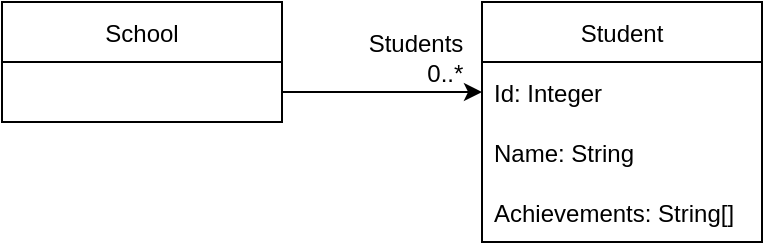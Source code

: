 <mxfile version="16.0.0" type="device"><diagram id="_L4NMsIBQppV5kmVBIyi" name="Page-1"><mxGraphModel dx="1102" dy="865" grid="1" gridSize="10" guides="1" tooltips="1" connect="1" arrows="1" fold="1" page="1" pageScale="1" pageWidth="827" pageHeight="1169" math="0" shadow="0"><root><mxCell id="0"/><mxCell id="1" parent="0"/><mxCell id="9O7r40x-uXA3HqTmS5U2-44" value="School" style="swimlane;fontStyle=0;childLayout=stackLayout;horizontal=1;startSize=30;horizontalStack=0;resizeParent=1;resizeParentMax=0;resizeLast=0;collapsible=1;marginBottom=0;fontColor=#000000;strokeColor=#000000;fillColor=none;" vertex="1" parent="1"><mxGeometry x="110" y="40" width="140" height="60" as="geometry"/></mxCell><mxCell id="9O7r40x-uXA3HqTmS5U2-48" value="Student" style="swimlane;fontStyle=0;childLayout=stackLayout;horizontal=1;startSize=30;horizontalStack=0;resizeParent=1;resizeParentMax=0;resizeLast=0;collapsible=1;marginBottom=0;fontColor=#000000;strokeColor=#000000;fillColor=none;" vertex="1" parent="1"><mxGeometry x="350" y="40" width="140" height="120" as="geometry"/></mxCell><mxCell id="9O7r40x-uXA3HqTmS5U2-49" value="Id: Integer" style="text;strokeColor=none;fillColor=none;align=left;verticalAlign=middle;spacingLeft=4;spacingRight=4;overflow=hidden;points=[[0,0.5],[1,0.5]];portConstraint=eastwest;rotatable=0;fontColor=#000000;" vertex="1" parent="9O7r40x-uXA3HqTmS5U2-48"><mxGeometry y="30" width="140" height="30" as="geometry"/></mxCell><mxCell id="9O7r40x-uXA3HqTmS5U2-50" value="Name: String" style="text;strokeColor=none;fillColor=none;align=left;verticalAlign=middle;spacingLeft=4;spacingRight=4;overflow=hidden;points=[[0,0.5],[1,0.5]];portConstraint=eastwest;rotatable=0;fontColor=#000000;" vertex="1" parent="9O7r40x-uXA3HqTmS5U2-48"><mxGeometry y="60" width="140" height="30" as="geometry"/></mxCell><mxCell id="9O7r40x-uXA3HqTmS5U2-51" value="Achievements: String[]" style="text;strokeColor=none;fillColor=none;align=left;verticalAlign=middle;spacingLeft=4;spacingRight=4;overflow=hidden;points=[[0,0.5],[1,0.5]];portConstraint=eastwest;rotatable=0;fontColor=#000000;" vertex="1" parent="9O7r40x-uXA3HqTmS5U2-48"><mxGeometry y="90" width="140" height="30" as="geometry"/></mxCell><mxCell id="9O7r40x-uXA3HqTmS5U2-52" value="" style="endArrow=classic;html=1;rounded=0;fontColor=#000000;strokeColor=#000000;exitX=1;exitY=0.75;exitDx=0;exitDy=0;entryX=0;entryY=0.5;entryDx=0;entryDy=0;" edge="1" parent="1" source="9O7r40x-uXA3HqTmS5U2-44" target="9O7r40x-uXA3HqTmS5U2-49"><mxGeometry width="50" height="50" relative="1" as="geometry"><mxPoint x="210" y="450" as="sourcePoint"/><mxPoint x="260" y="400" as="targetPoint"/></mxGeometry></mxCell><mxCell id="9O7r40x-uXA3HqTmS5U2-53" value="Students&lt;br&gt;&lt;div style=&quot;text-align: right&quot;&gt;&lt;span&gt;0..*&lt;/span&gt;&lt;/div&gt;" style="text;html=1;strokeColor=none;fillColor=none;align=center;verticalAlign=middle;whiteSpace=wrap;rounded=0;fontColor=#000000;" vertex="1" parent="1"><mxGeometry x="287" y="53" width="60" height="30" as="geometry"/></mxCell></root></mxGraphModel></diagram></mxfile>